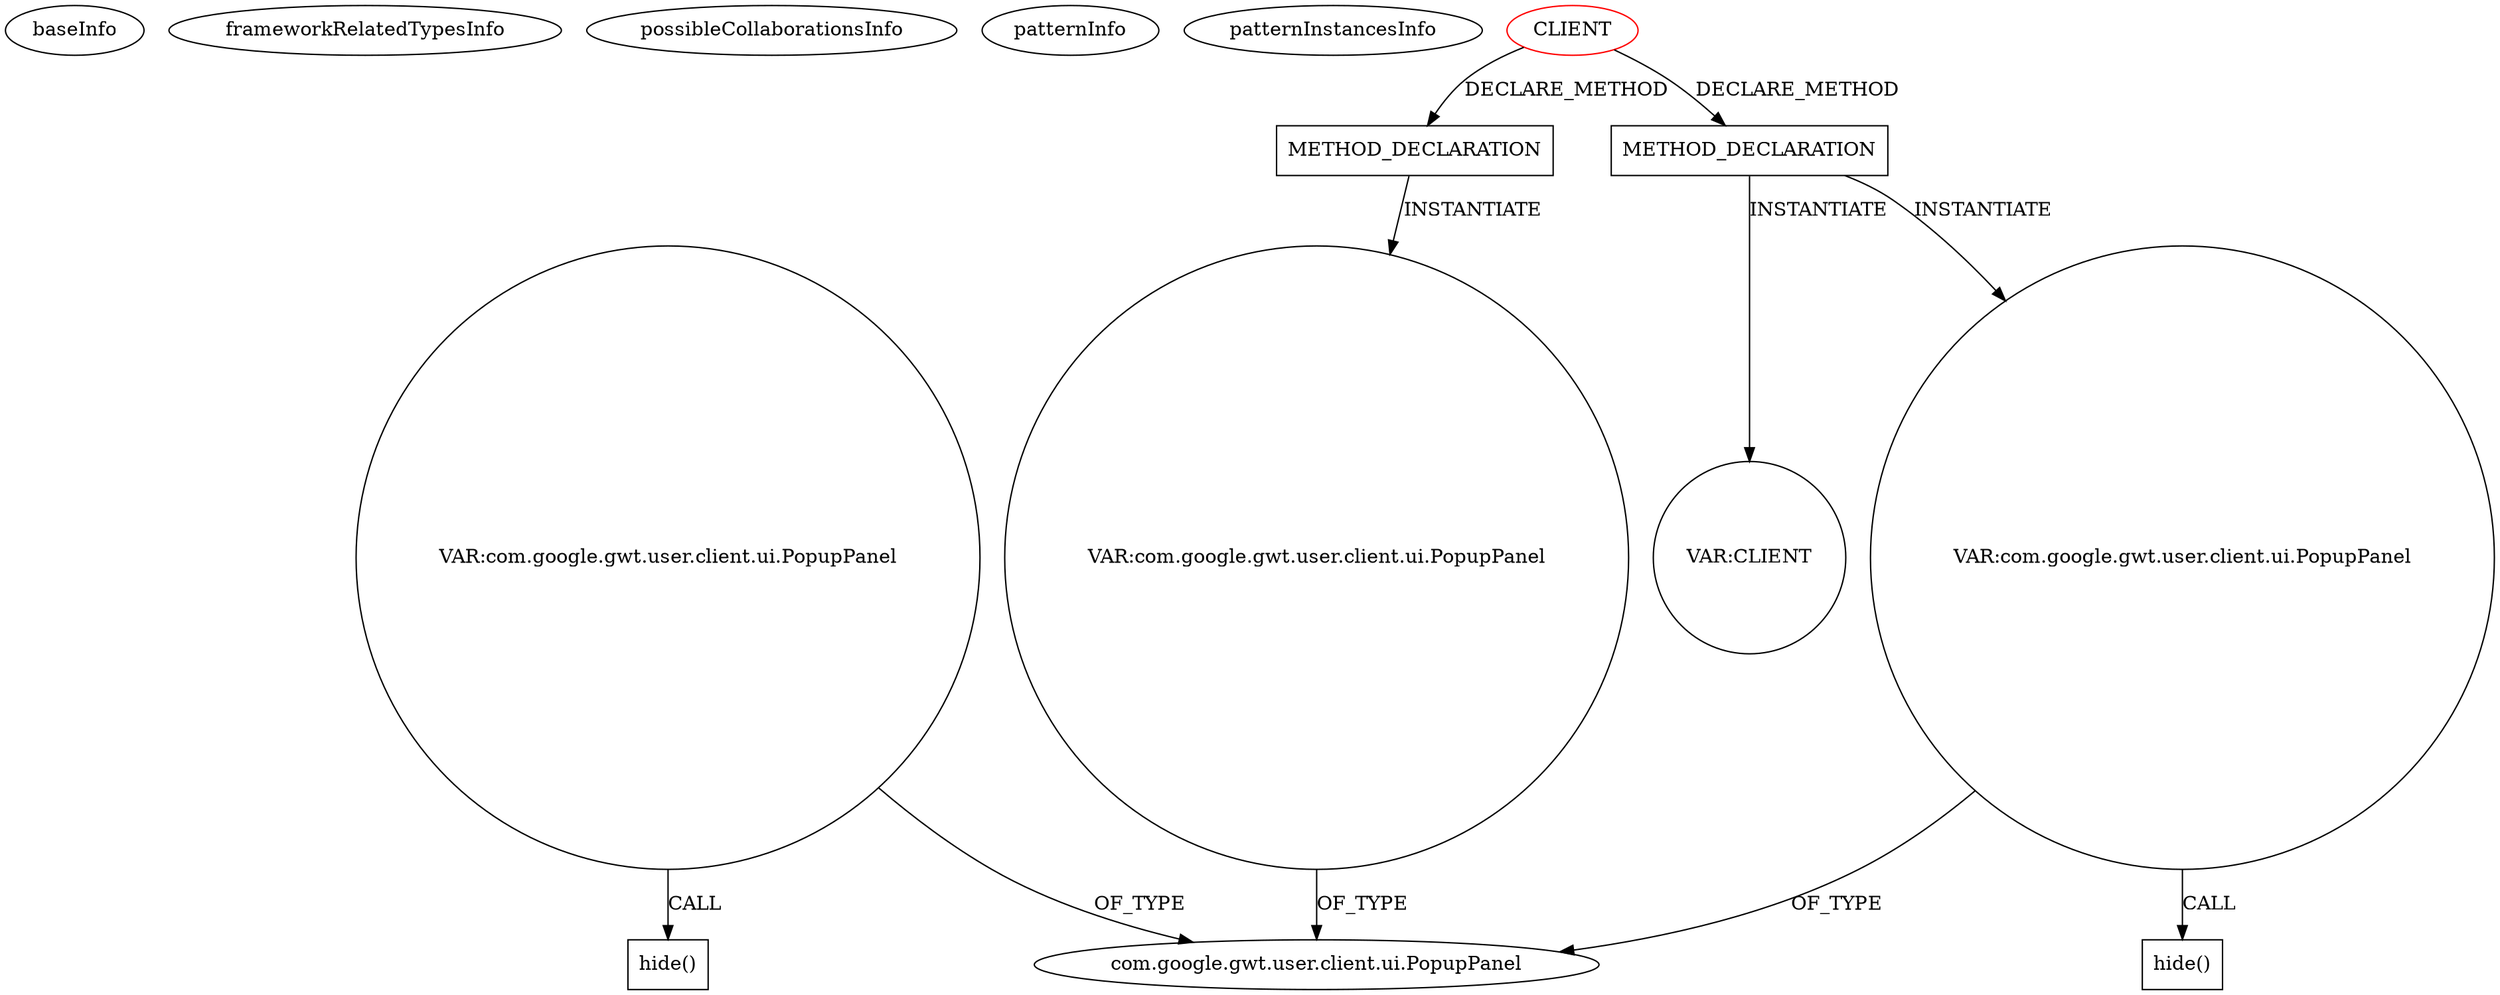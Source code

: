 digraph {
baseInfo[graphId=233,category="pattern",isAnonymous=false,possibleRelation=false]
frameworkRelatedTypesInfo[]
possibleCollaborationsInfo[]
patternInfo[frequency=2.0,patternRootClient=0]
patternInstancesInfo[0="felype87-gwt~/felype87-gwt/gwt-master/Minefield/src/com/felype/minefield/client/GameLevelDialog.java~GameLevelDialog~1323",1="luxferrari-AlgebrApp~/luxferrari-AlgebrApp/AlgebrApp-master/AlgebrApp/src/org/luxferrari/algebrapp/client/AlgebrApp.java~AlgebrApp~3667"]
16[label="com.google.gwt.user.client.ui.PopupPanel",vertexType="FRAMEWORK_CLASS_TYPE",isFrameworkType=false]
39[label="VAR:com.google.gwt.user.client.ui.PopupPanel",vertexType="VARIABLE_EXPRESION",isFrameworkType=false,shape=circle]
27[label="VAR:com.google.gwt.user.client.ui.PopupPanel",vertexType="VARIABLE_EXPRESION",isFrameworkType=false,shape=circle]
14[label="VAR:com.google.gwt.user.client.ui.PopupPanel",vertexType="VARIABLE_EXPRESION",isFrameworkType=false,shape=circle]
24[label="METHOD_DECLARATION",vertexType="CLIENT_METHOD_DECLARATION",isFrameworkType=false,shape=box]
0[label="CLIENT",vertexType="ROOT_CLIENT_CLASS_DECLARATION",isFrameworkType=false,color=red]
40[label="hide()",vertexType="INSIDE_CALL",isFrameworkType=false,shape=box]
28[label="hide()",vertexType="INSIDE_CALL",isFrameworkType=false,shape=box]
11[label="METHOD_DECLARATION",vertexType="CLIENT_METHOD_DECLARATION",isFrameworkType=false,shape=box]
34[label="VAR:CLIENT",vertexType="VARIABLE_EXPRESION",isFrameworkType=false,shape=circle]
14->16[label="OF_TYPE"]
39->40[label="CALL"]
0->24[label="DECLARE_METHOD"]
11->14[label="INSTANTIATE"]
27->16[label="OF_TYPE"]
39->16[label="OF_TYPE"]
27->28[label="CALL"]
24->27[label="INSTANTIATE"]
24->34[label="INSTANTIATE"]
0->11[label="DECLARE_METHOD"]
}
